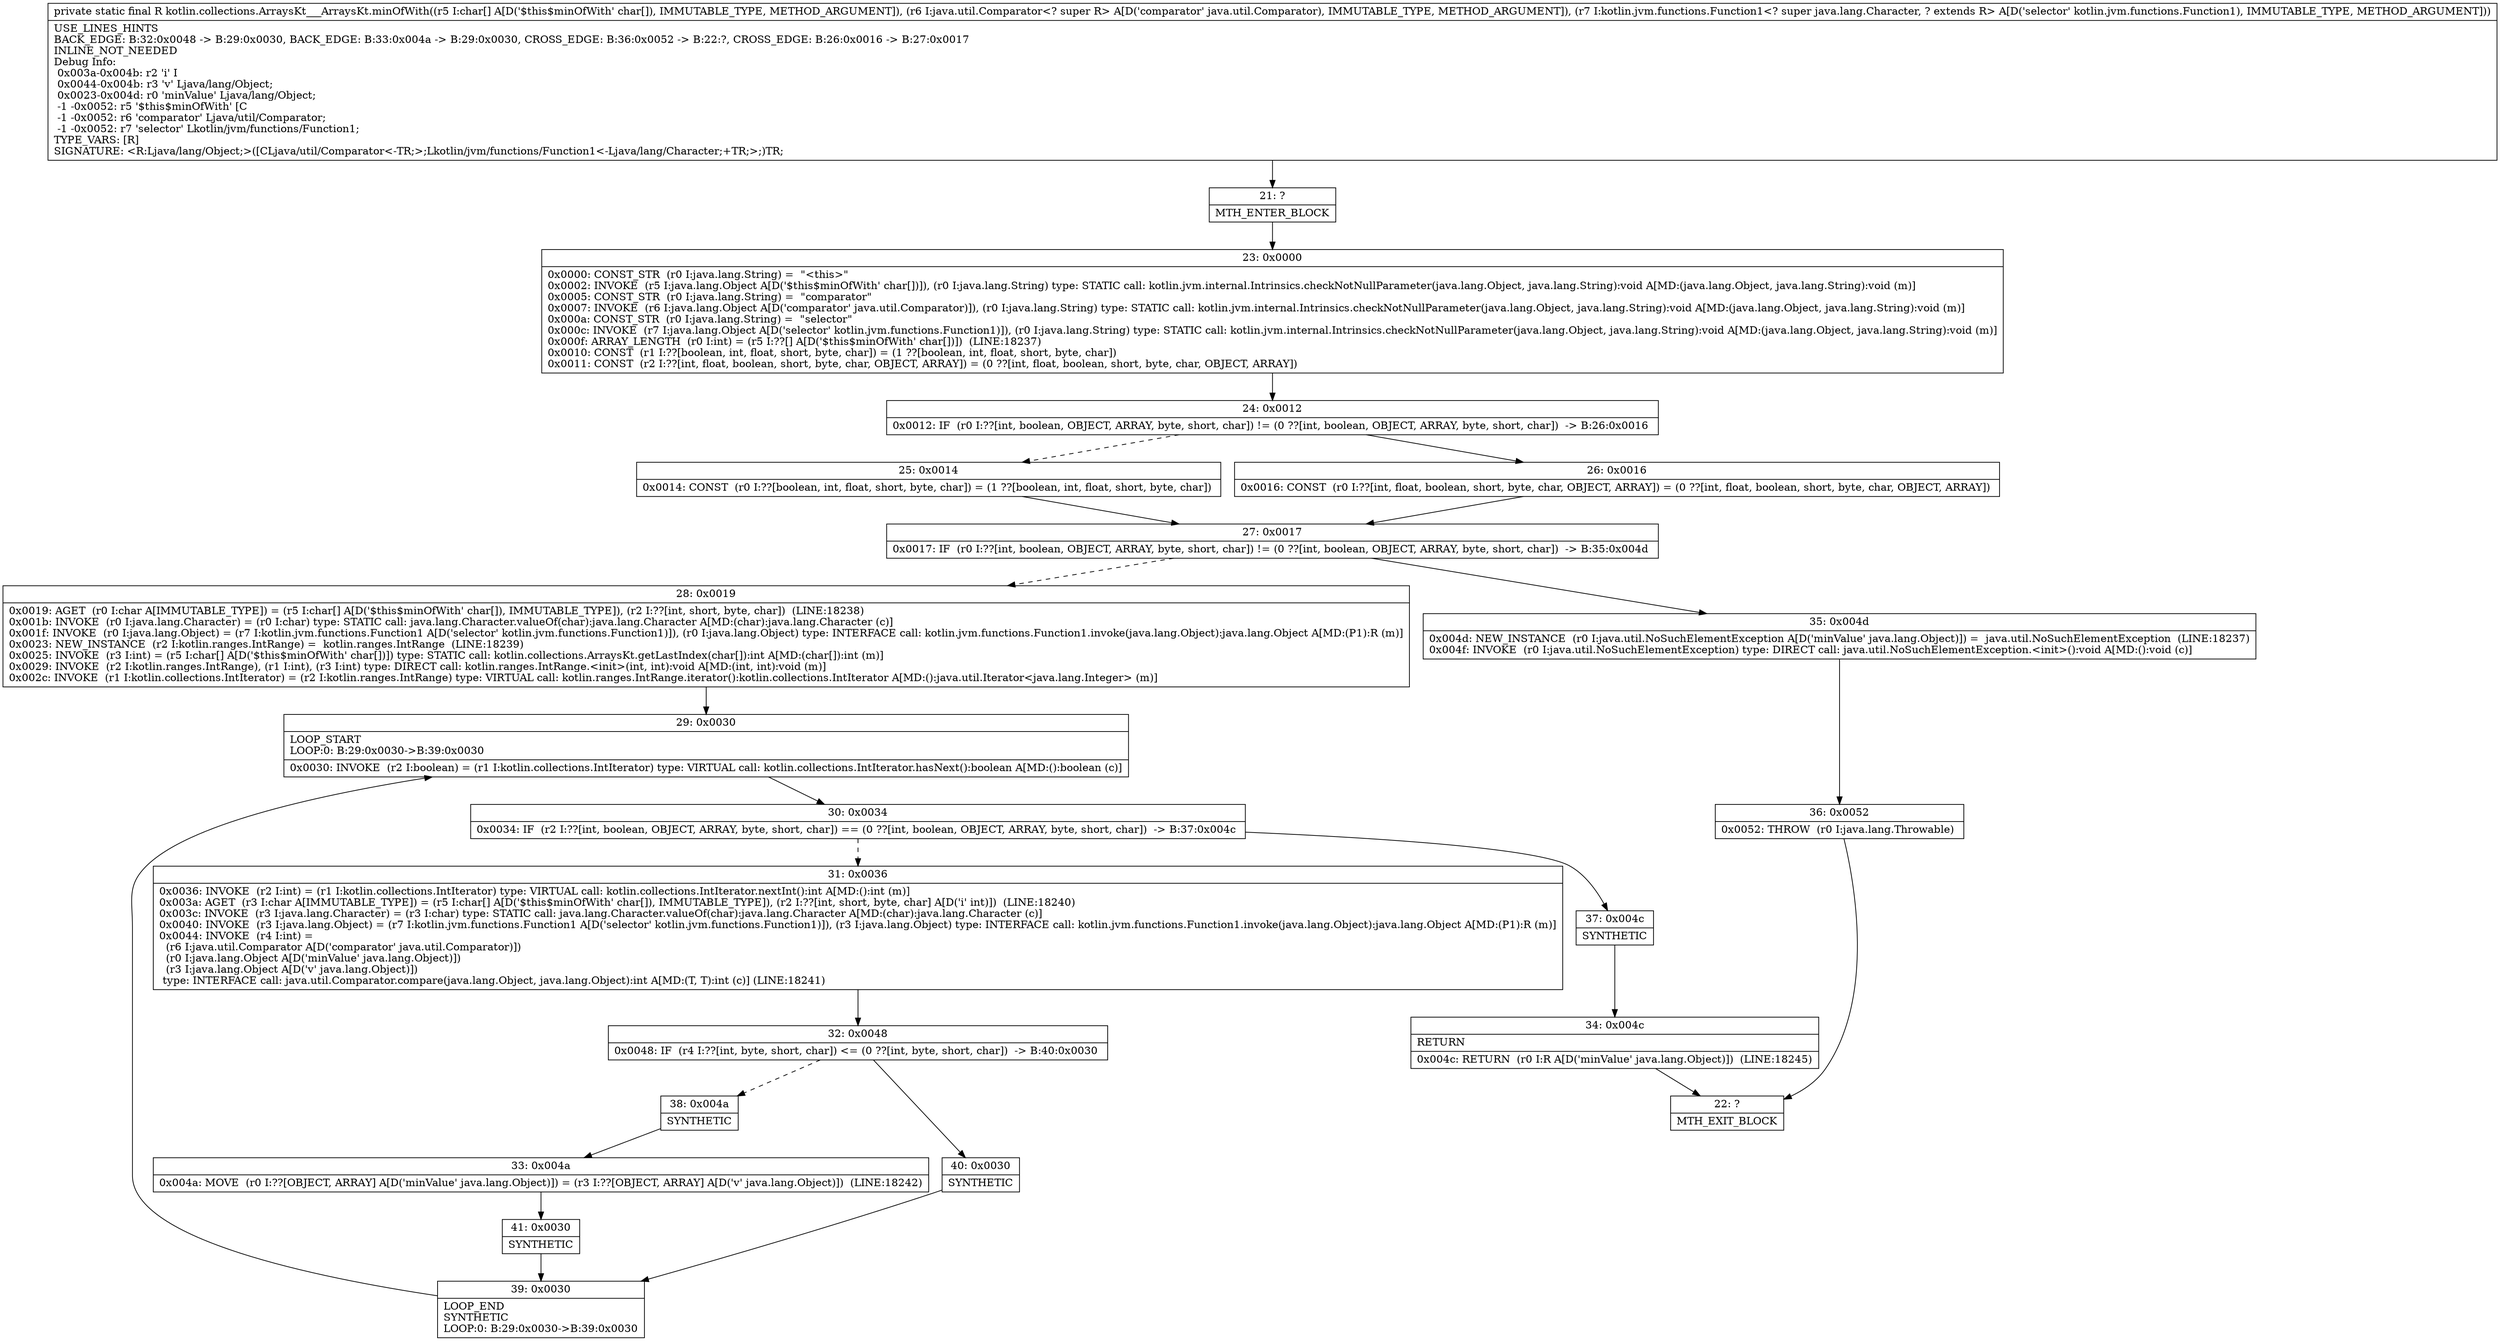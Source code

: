 digraph "CFG forkotlin.collections.ArraysKt___ArraysKt.minOfWith([CLjava\/util\/Comparator;Lkotlin\/jvm\/functions\/Function1;)Ljava\/lang\/Object;" {
Node_21 [shape=record,label="{21\:\ ?|MTH_ENTER_BLOCK\l}"];
Node_23 [shape=record,label="{23\:\ 0x0000|0x0000: CONST_STR  (r0 I:java.lang.String) =  \"\<this\>\" \l0x0002: INVOKE  (r5 I:java.lang.Object A[D('$this$minOfWith' char[])]), (r0 I:java.lang.String) type: STATIC call: kotlin.jvm.internal.Intrinsics.checkNotNullParameter(java.lang.Object, java.lang.String):void A[MD:(java.lang.Object, java.lang.String):void (m)]\l0x0005: CONST_STR  (r0 I:java.lang.String) =  \"comparator\" \l0x0007: INVOKE  (r6 I:java.lang.Object A[D('comparator' java.util.Comparator)]), (r0 I:java.lang.String) type: STATIC call: kotlin.jvm.internal.Intrinsics.checkNotNullParameter(java.lang.Object, java.lang.String):void A[MD:(java.lang.Object, java.lang.String):void (m)]\l0x000a: CONST_STR  (r0 I:java.lang.String) =  \"selector\" \l0x000c: INVOKE  (r7 I:java.lang.Object A[D('selector' kotlin.jvm.functions.Function1)]), (r0 I:java.lang.String) type: STATIC call: kotlin.jvm.internal.Intrinsics.checkNotNullParameter(java.lang.Object, java.lang.String):void A[MD:(java.lang.Object, java.lang.String):void (m)]\l0x000f: ARRAY_LENGTH  (r0 I:int) = (r5 I:??[] A[D('$this$minOfWith' char[])])  (LINE:18237)\l0x0010: CONST  (r1 I:??[boolean, int, float, short, byte, char]) = (1 ??[boolean, int, float, short, byte, char]) \l0x0011: CONST  (r2 I:??[int, float, boolean, short, byte, char, OBJECT, ARRAY]) = (0 ??[int, float, boolean, short, byte, char, OBJECT, ARRAY]) \l}"];
Node_24 [shape=record,label="{24\:\ 0x0012|0x0012: IF  (r0 I:??[int, boolean, OBJECT, ARRAY, byte, short, char]) != (0 ??[int, boolean, OBJECT, ARRAY, byte, short, char])  \-\> B:26:0x0016 \l}"];
Node_25 [shape=record,label="{25\:\ 0x0014|0x0014: CONST  (r0 I:??[boolean, int, float, short, byte, char]) = (1 ??[boolean, int, float, short, byte, char]) \l}"];
Node_27 [shape=record,label="{27\:\ 0x0017|0x0017: IF  (r0 I:??[int, boolean, OBJECT, ARRAY, byte, short, char]) != (0 ??[int, boolean, OBJECT, ARRAY, byte, short, char])  \-\> B:35:0x004d \l}"];
Node_28 [shape=record,label="{28\:\ 0x0019|0x0019: AGET  (r0 I:char A[IMMUTABLE_TYPE]) = (r5 I:char[] A[D('$this$minOfWith' char[]), IMMUTABLE_TYPE]), (r2 I:??[int, short, byte, char])  (LINE:18238)\l0x001b: INVOKE  (r0 I:java.lang.Character) = (r0 I:char) type: STATIC call: java.lang.Character.valueOf(char):java.lang.Character A[MD:(char):java.lang.Character (c)]\l0x001f: INVOKE  (r0 I:java.lang.Object) = (r7 I:kotlin.jvm.functions.Function1 A[D('selector' kotlin.jvm.functions.Function1)]), (r0 I:java.lang.Object) type: INTERFACE call: kotlin.jvm.functions.Function1.invoke(java.lang.Object):java.lang.Object A[MD:(P1):R (m)]\l0x0023: NEW_INSTANCE  (r2 I:kotlin.ranges.IntRange) =  kotlin.ranges.IntRange  (LINE:18239)\l0x0025: INVOKE  (r3 I:int) = (r5 I:char[] A[D('$this$minOfWith' char[])]) type: STATIC call: kotlin.collections.ArraysKt.getLastIndex(char[]):int A[MD:(char[]):int (m)]\l0x0029: INVOKE  (r2 I:kotlin.ranges.IntRange), (r1 I:int), (r3 I:int) type: DIRECT call: kotlin.ranges.IntRange.\<init\>(int, int):void A[MD:(int, int):void (m)]\l0x002c: INVOKE  (r1 I:kotlin.collections.IntIterator) = (r2 I:kotlin.ranges.IntRange) type: VIRTUAL call: kotlin.ranges.IntRange.iterator():kotlin.collections.IntIterator A[MD:():java.util.Iterator\<java.lang.Integer\> (m)]\l}"];
Node_29 [shape=record,label="{29\:\ 0x0030|LOOP_START\lLOOP:0: B:29:0x0030\-\>B:39:0x0030\l|0x0030: INVOKE  (r2 I:boolean) = (r1 I:kotlin.collections.IntIterator) type: VIRTUAL call: kotlin.collections.IntIterator.hasNext():boolean A[MD:():boolean (c)]\l}"];
Node_30 [shape=record,label="{30\:\ 0x0034|0x0034: IF  (r2 I:??[int, boolean, OBJECT, ARRAY, byte, short, char]) == (0 ??[int, boolean, OBJECT, ARRAY, byte, short, char])  \-\> B:37:0x004c \l}"];
Node_31 [shape=record,label="{31\:\ 0x0036|0x0036: INVOKE  (r2 I:int) = (r1 I:kotlin.collections.IntIterator) type: VIRTUAL call: kotlin.collections.IntIterator.nextInt():int A[MD:():int (m)]\l0x003a: AGET  (r3 I:char A[IMMUTABLE_TYPE]) = (r5 I:char[] A[D('$this$minOfWith' char[]), IMMUTABLE_TYPE]), (r2 I:??[int, short, byte, char] A[D('i' int)])  (LINE:18240)\l0x003c: INVOKE  (r3 I:java.lang.Character) = (r3 I:char) type: STATIC call: java.lang.Character.valueOf(char):java.lang.Character A[MD:(char):java.lang.Character (c)]\l0x0040: INVOKE  (r3 I:java.lang.Object) = (r7 I:kotlin.jvm.functions.Function1 A[D('selector' kotlin.jvm.functions.Function1)]), (r3 I:java.lang.Object) type: INTERFACE call: kotlin.jvm.functions.Function1.invoke(java.lang.Object):java.lang.Object A[MD:(P1):R (m)]\l0x0044: INVOKE  (r4 I:int) = \l  (r6 I:java.util.Comparator A[D('comparator' java.util.Comparator)])\l  (r0 I:java.lang.Object A[D('minValue' java.lang.Object)])\l  (r3 I:java.lang.Object A[D('v' java.lang.Object)])\l type: INTERFACE call: java.util.Comparator.compare(java.lang.Object, java.lang.Object):int A[MD:(T, T):int (c)] (LINE:18241)\l}"];
Node_32 [shape=record,label="{32\:\ 0x0048|0x0048: IF  (r4 I:??[int, byte, short, char]) \<= (0 ??[int, byte, short, char])  \-\> B:40:0x0030 \l}"];
Node_38 [shape=record,label="{38\:\ 0x004a|SYNTHETIC\l}"];
Node_33 [shape=record,label="{33\:\ 0x004a|0x004a: MOVE  (r0 I:??[OBJECT, ARRAY] A[D('minValue' java.lang.Object)]) = (r3 I:??[OBJECT, ARRAY] A[D('v' java.lang.Object)])  (LINE:18242)\l}"];
Node_41 [shape=record,label="{41\:\ 0x0030|SYNTHETIC\l}"];
Node_39 [shape=record,label="{39\:\ 0x0030|LOOP_END\lSYNTHETIC\lLOOP:0: B:29:0x0030\-\>B:39:0x0030\l}"];
Node_40 [shape=record,label="{40\:\ 0x0030|SYNTHETIC\l}"];
Node_37 [shape=record,label="{37\:\ 0x004c|SYNTHETIC\l}"];
Node_34 [shape=record,label="{34\:\ 0x004c|RETURN\l|0x004c: RETURN  (r0 I:R A[D('minValue' java.lang.Object)])  (LINE:18245)\l}"];
Node_22 [shape=record,label="{22\:\ ?|MTH_EXIT_BLOCK\l}"];
Node_35 [shape=record,label="{35\:\ 0x004d|0x004d: NEW_INSTANCE  (r0 I:java.util.NoSuchElementException A[D('minValue' java.lang.Object)]) =  java.util.NoSuchElementException  (LINE:18237)\l0x004f: INVOKE  (r0 I:java.util.NoSuchElementException) type: DIRECT call: java.util.NoSuchElementException.\<init\>():void A[MD:():void (c)]\l}"];
Node_36 [shape=record,label="{36\:\ 0x0052|0x0052: THROW  (r0 I:java.lang.Throwable) \l}"];
Node_26 [shape=record,label="{26\:\ 0x0016|0x0016: CONST  (r0 I:??[int, float, boolean, short, byte, char, OBJECT, ARRAY]) = (0 ??[int, float, boolean, short, byte, char, OBJECT, ARRAY]) \l}"];
MethodNode[shape=record,label="{private static final R kotlin.collections.ArraysKt___ArraysKt.minOfWith((r5 I:char[] A[D('$this$minOfWith' char[]), IMMUTABLE_TYPE, METHOD_ARGUMENT]), (r6 I:java.util.Comparator\<? super R\> A[D('comparator' java.util.Comparator), IMMUTABLE_TYPE, METHOD_ARGUMENT]), (r7 I:kotlin.jvm.functions.Function1\<? super java.lang.Character, ? extends R\> A[D('selector' kotlin.jvm.functions.Function1), IMMUTABLE_TYPE, METHOD_ARGUMENT]))  | USE_LINES_HINTS\lBACK_EDGE: B:32:0x0048 \-\> B:29:0x0030, BACK_EDGE: B:33:0x004a \-\> B:29:0x0030, CROSS_EDGE: B:36:0x0052 \-\> B:22:?, CROSS_EDGE: B:26:0x0016 \-\> B:27:0x0017\lINLINE_NOT_NEEDED\lDebug Info:\l  0x003a\-0x004b: r2 'i' I\l  0x0044\-0x004b: r3 'v' Ljava\/lang\/Object;\l  0x0023\-0x004d: r0 'minValue' Ljava\/lang\/Object;\l  \-1 \-0x0052: r5 '$this$minOfWith' [C\l  \-1 \-0x0052: r6 'comparator' Ljava\/util\/Comparator;\l  \-1 \-0x0052: r7 'selector' Lkotlin\/jvm\/functions\/Function1;\lTYPE_VARS: [R]\lSIGNATURE: \<R:Ljava\/lang\/Object;\>([CLjava\/util\/Comparator\<\-TR;\>;Lkotlin\/jvm\/functions\/Function1\<\-Ljava\/lang\/Character;+TR;\>;)TR;\l}"];
MethodNode -> Node_21;Node_21 -> Node_23;
Node_23 -> Node_24;
Node_24 -> Node_25[style=dashed];
Node_24 -> Node_26;
Node_25 -> Node_27;
Node_27 -> Node_28[style=dashed];
Node_27 -> Node_35;
Node_28 -> Node_29;
Node_29 -> Node_30;
Node_30 -> Node_31[style=dashed];
Node_30 -> Node_37;
Node_31 -> Node_32;
Node_32 -> Node_38[style=dashed];
Node_32 -> Node_40;
Node_38 -> Node_33;
Node_33 -> Node_41;
Node_41 -> Node_39;
Node_39 -> Node_29;
Node_40 -> Node_39;
Node_37 -> Node_34;
Node_34 -> Node_22;
Node_35 -> Node_36;
Node_36 -> Node_22;
Node_26 -> Node_27;
}

